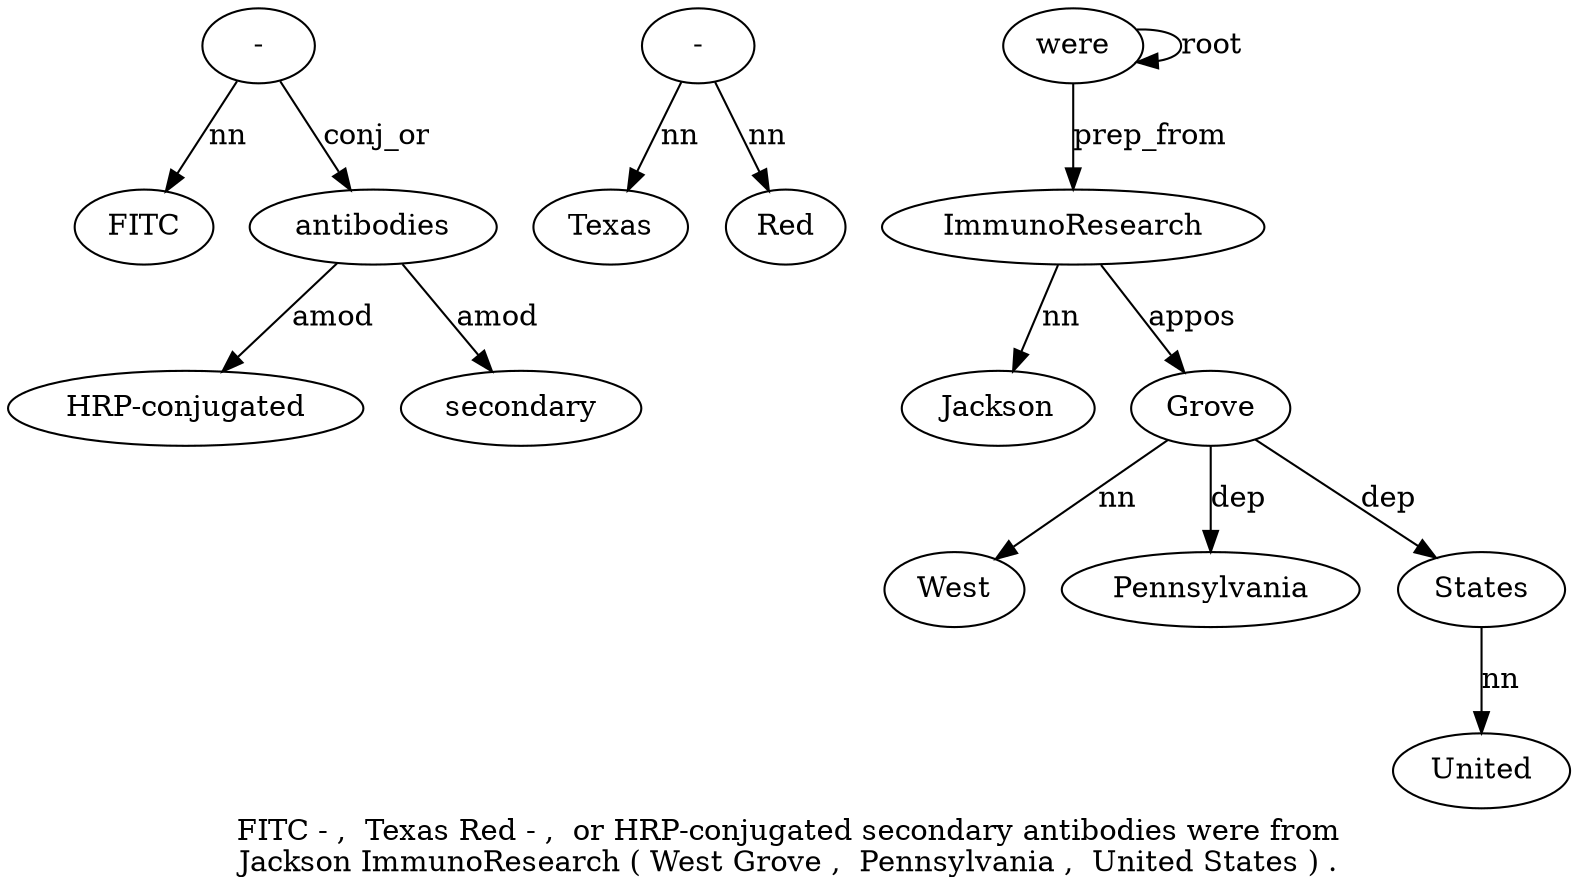 digraph "FITC - ,  Texas Red - ,  or HRP-conjugated secondary antibodies were from Jackson ImmunoResearch ( West Grove ,  Pennsylvania ,  United States ) ." {
label="FITC - ,  Texas Red - ,  or HRP-conjugated secondary antibodies were from
Jackson ImmunoResearch ( West Grove ,  Pennsylvania ,  United States ) .";
"-2" [style=filled, fillcolor=white, label="-"];
FITC1 [style=filled, fillcolor=white, label=FITC];
"-2" -> FITC1  [label=nn];
"-6" [style=filled, fillcolor=white, label="-"];
Texas4 [style=filled, fillcolor=white, label=Texas];
"-6" -> Texas4  [label=nn];
Red5 [style=filled, fillcolor=white, label=Red];
"-6" -> Red5  [label=nn];
antibodies11 [style=filled, fillcolor=white, label=antibodies];
"HRP-conjugated9" [style=filled, fillcolor=white, label="HRP-conjugated"];
antibodies11 -> "HRP-conjugated9"  [label=amod];
secondary10 [style=filled, fillcolor=white, label=secondary];
antibodies11 -> secondary10  [label=amod];
"-2" -> antibodies11  [label=conj_or];
were12 [style=filled, fillcolor=white, label=were];
were12 -> were12  [label=root];
ImmunoResearch15 [style=filled, fillcolor=white, label=ImmunoResearch];
Jackson14 [style=filled, fillcolor=white, label=Jackson];
ImmunoResearch15 -> Jackson14  [label=nn];
were12 -> ImmunoResearch15  [label=prep_from];
Grove18 [style=filled, fillcolor=white, label=Grove];
West17 [style=filled, fillcolor=white, label=West];
Grove18 -> West17  [label=nn];
ImmunoResearch15 -> Grove18  [label=appos];
Pennsylvania20 [style=filled, fillcolor=white, label=Pennsylvania];
Grove18 -> Pennsylvania20  [label=dep];
States23 [style=filled, fillcolor=white, label=States];
United22 [style=filled, fillcolor=white, label=United];
States23 -> United22  [label=nn];
Grove18 -> States23  [label=dep];
}

